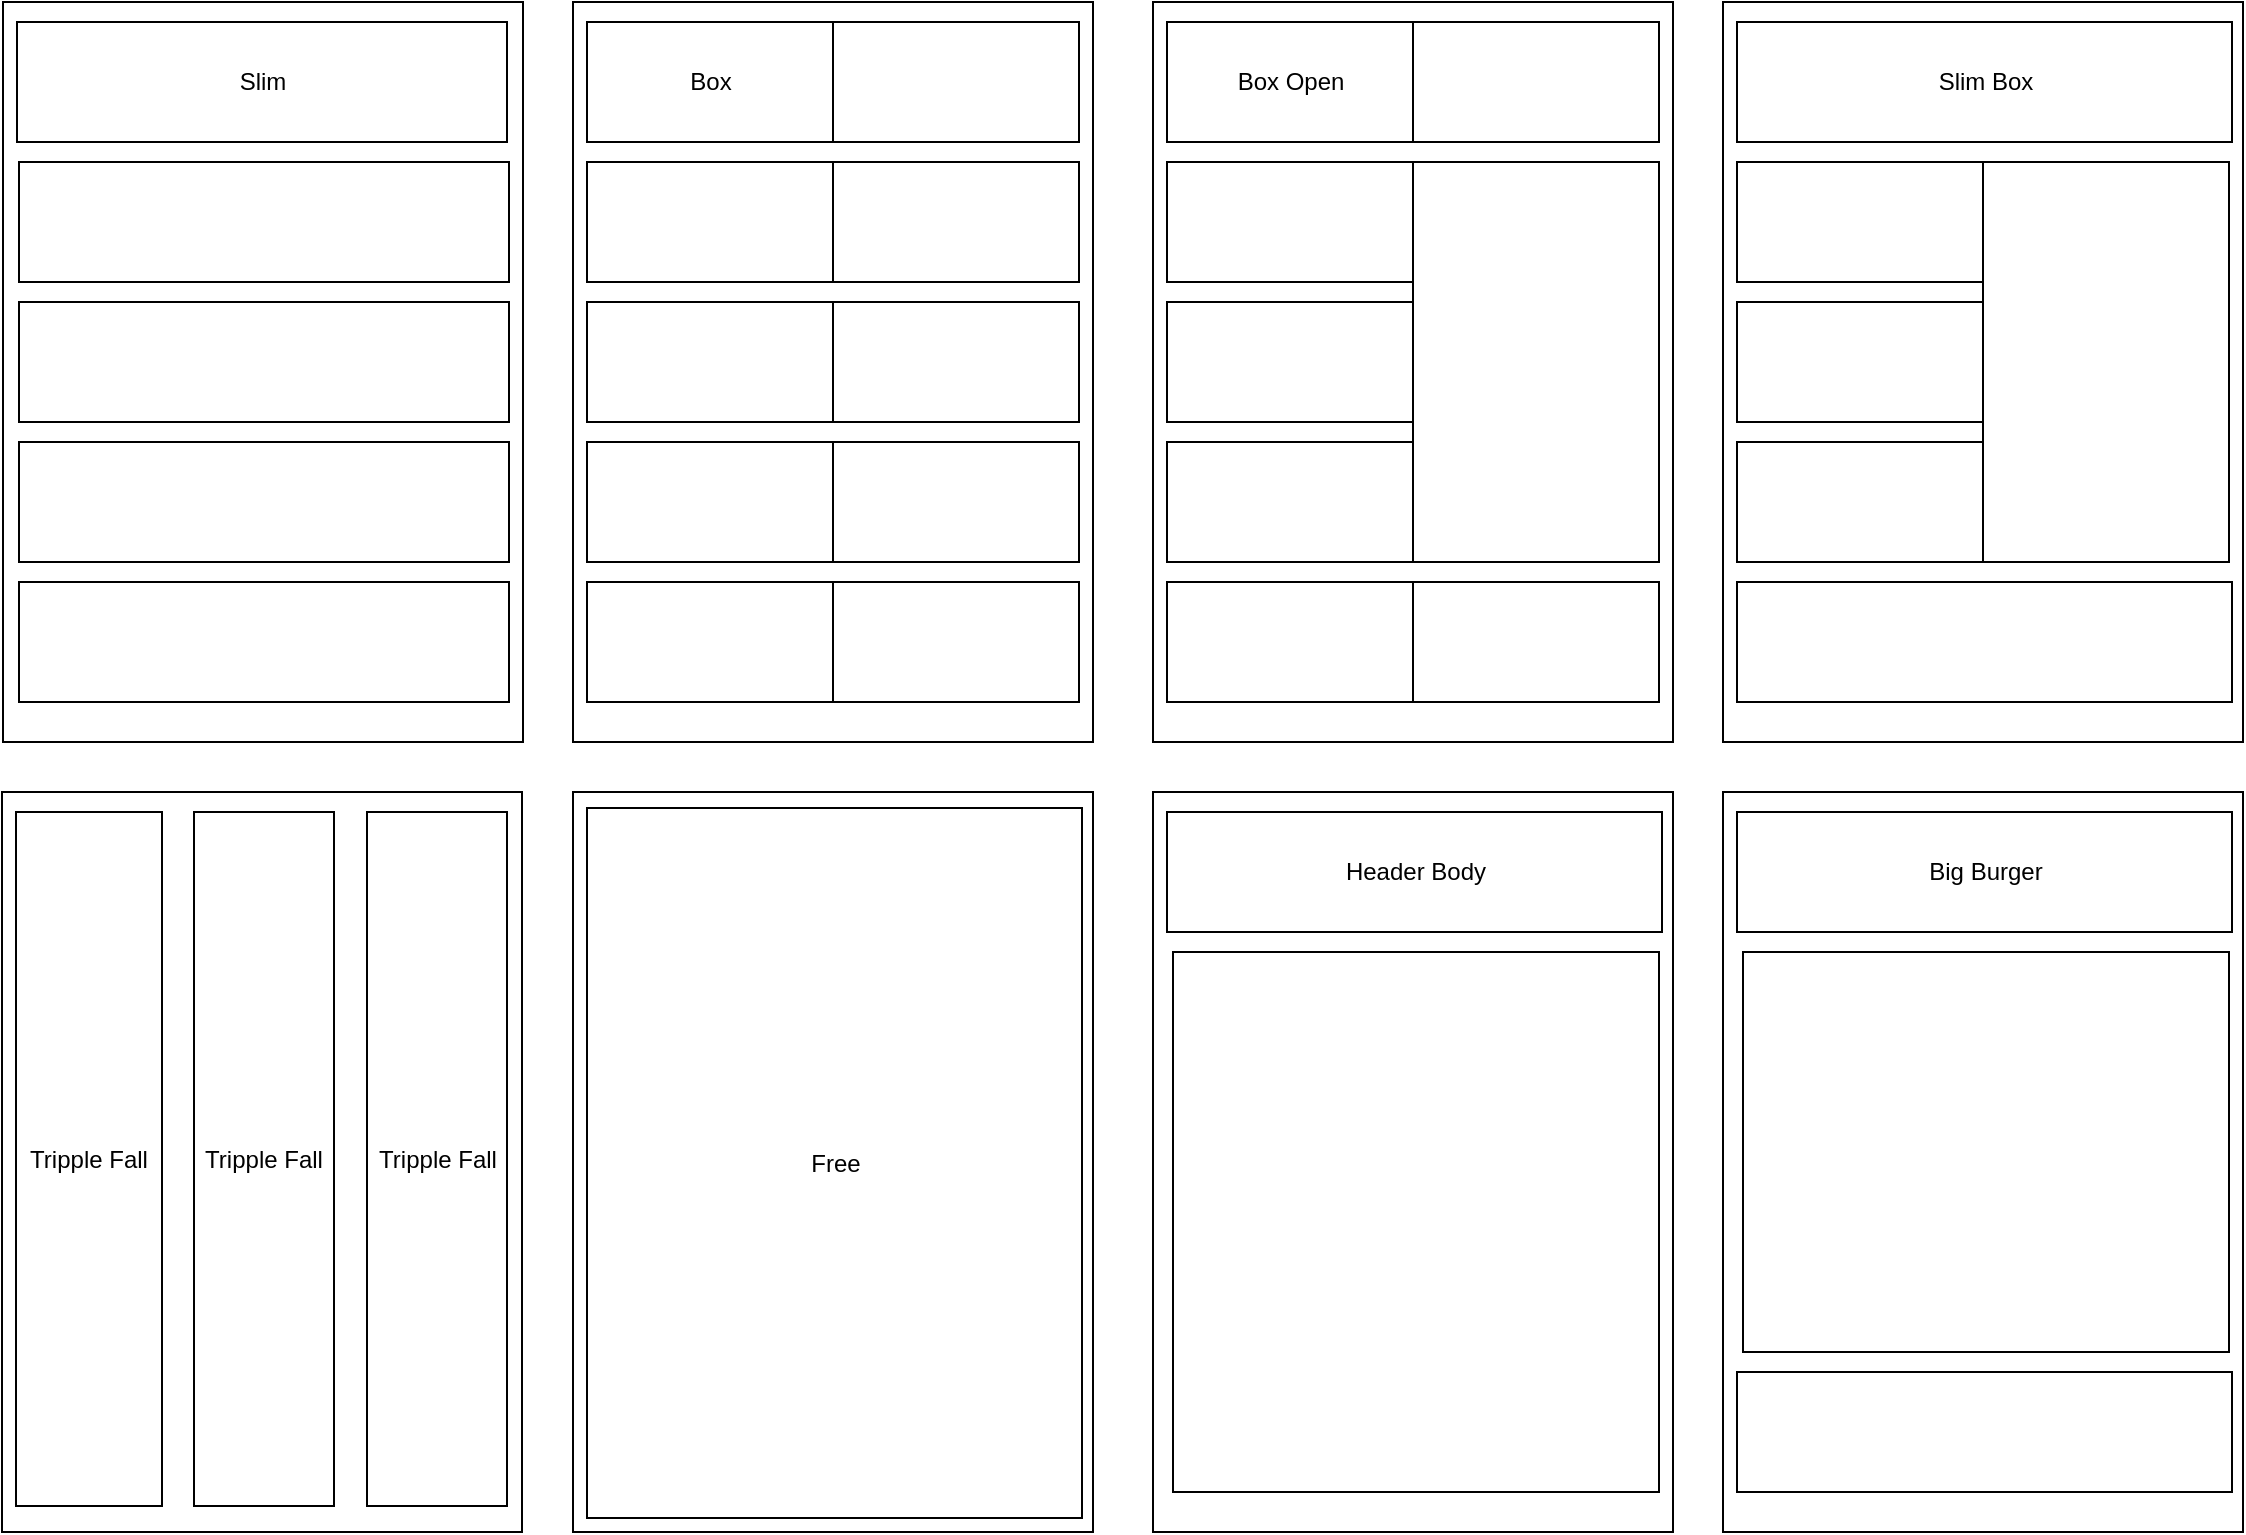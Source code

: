 <mxfile version="24.7.6">
  <diagram name="Page-1" id="vmvR3XIGJkem8xgLWlhe">
    <mxGraphModel dx="1826" dy="800" grid="1" gridSize="10" guides="1" tooltips="1" connect="1" arrows="1" fold="1" page="1" pageScale="1" pageWidth="850" pageHeight="1100" math="0" shadow="0">
      <root>
        <mxCell id="0" />
        <mxCell id="1" parent="0" />
        <mxCell id="bVMmN0nAPsnXtXHBvSzf-1" value="" style="rounded=0;whiteSpace=wrap;html=1;" parent="1" vertex="1">
          <mxGeometry x="250.5" y="168" width="260" height="370" as="geometry" />
        </mxCell>
        <mxCell id="bVMmN0nAPsnXtXHBvSzf-2" value="Slim" style="rounded=0;whiteSpace=wrap;html=1;" parent="1" vertex="1">
          <mxGeometry x="257.5" y="178" width="245" height="60" as="geometry" />
        </mxCell>
        <mxCell id="bVMmN0nAPsnXtXHBvSzf-3" value="" style="rounded=0;whiteSpace=wrap;html=1;" parent="1" vertex="1">
          <mxGeometry x="258.5" y="248" width="245" height="60" as="geometry" />
        </mxCell>
        <mxCell id="bVMmN0nAPsnXtXHBvSzf-4" value="" style="rounded=0;whiteSpace=wrap;html=1;" parent="1" vertex="1">
          <mxGeometry x="258.5" y="318" width="245" height="60" as="geometry" />
        </mxCell>
        <mxCell id="bVMmN0nAPsnXtXHBvSzf-5" value="" style="rounded=0;whiteSpace=wrap;html=1;" parent="1" vertex="1">
          <mxGeometry x="258.5" y="388" width="245" height="60" as="geometry" />
        </mxCell>
        <mxCell id="bVMmN0nAPsnXtXHBvSzf-6" value="" style="rounded=0;whiteSpace=wrap;html=1;" parent="1" vertex="1">
          <mxGeometry x="258.5" y="458" width="245" height="60" as="geometry" />
        </mxCell>
        <mxCell id="bVMmN0nAPsnXtXHBvSzf-7" value="" style="rounded=0;whiteSpace=wrap;html=1;" parent="1" vertex="1">
          <mxGeometry x="535.5" y="168" width="260" height="370" as="geometry" />
        </mxCell>
        <mxCell id="bVMmN0nAPsnXtXHBvSzf-8" value="Box" style="rounded=0;whiteSpace=wrap;html=1;" parent="1" vertex="1">
          <mxGeometry x="542.5" y="178" width="123" height="60" as="geometry" />
        </mxCell>
        <mxCell id="bVMmN0nAPsnXtXHBvSzf-9" value="" style="rounded=0;whiteSpace=wrap;html=1;" parent="1" vertex="1">
          <mxGeometry x="665.5" y="178" width="123" height="60" as="geometry" />
        </mxCell>
        <mxCell id="bVMmN0nAPsnXtXHBvSzf-10" value="" style="rounded=0;whiteSpace=wrap;html=1;" parent="1" vertex="1">
          <mxGeometry x="542.5" y="248" width="123" height="60" as="geometry" />
        </mxCell>
        <mxCell id="bVMmN0nAPsnXtXHBvSzf-11" value="" style="rounded=0;whiteSpace=wrap;html=1;" parent="1" vertex="1">
          <mxGeometry x="665.5" y="248" width="123" height="60" as="geometry" />
        </mxCell>
        <mxCell id="bVMmN0nAPsnXtXHBvSzf-12" value="" style="rounded=0;whiteSpace=wrap;html=1;" parent="1" vertex="1">
          <mxGeometry x="542.5" y="318" width="123" height="60" as="geometry" />
        </mxCell>
        <mxCell id="bVMmN0nAPsnXtXHBvSzf-13" value="" style="rounded=0;whiteSpace=wrap;html=1;" parent="1" vertex="1">
          <mxGeometry x="665.5" y="318" width="123" height="60" as="geometry" />
        </mxCell>
        <mxCell id="bVMmN0nAPsnXtXHBvSzf-14" value="" style="rounded=0;whiteSpace=wrap;html=1;" parent="1" vertex="1">
          <mxGeometry x="542.5" y="388" width="123" height="60" as="geometry" />
        </mxCell>
        <mxCell id="bVMmN0nAPsnXtXHBvSzf-15" value="" style="rounded=0;whiteSpace=wrap;html=1;" parent="1" vertex="1">
          <mxGeometry x="665.5" y="388" width="123" height="60" as="geometry" />
        </mxCell>
        <mxCell id="bVMmN0nAPsnXtXHBvSzf-16" value="" style="rounded=0;whiteSpace=wrap;html=1;" parent="1" vertex="1">
          <mxGeometry x="542.5" y="458" width="123" height="60" as="geometry" />
        </mxCell>
        <mxCell id="bVMmN0nAPsnXtXHBvSzf-17" value="" style="rounded=0;whiteSpace=wrap;html=1;" parent="1" vertex="1">
          <mxGeometry x="665.5" y="458" width="123" height="60" as="geometry" />
        </mxCell>
        <mxCell id="bVMmN0nAPsnXtXHBvSzf-18" value="" style="rounded=0;whiteSpace=wrap;html=1;" parent="1" vertex="1">
          <mxGeometry x="825.5" y="168" width="260" height="370" as="geometry" />
        </mxCell>
        <mxCell id="bVMmN0nAPsnXtXHBvSzf-19" value="Box Open" style="rounded=0;whiteSpace=wrap;html=1;" parent="1" vertex="1">
          <mxGeometry x="832.5" y="178" width="123" height="60" as="geometry" />
        </mxCell>
        <mxCell id="bVMmN0nAPsnXtXHBvSzf-20" value="" style="rounded=0;whiteSpace=wrap;html=1;" parent="1" vertex="1">
          <mxGeometry x="955.5" y="178" width="123" height="60" as="geometry" />
        </mxCell>
        <mxCell id="bVMmN0nAPsnXtXHBvSzf-21" value="" style="rounded=0;whiteSpace=wrap;html=1;" parent="1" vertex="1">
          <mxGeometry x="832.5" y="248" width="123" height="60" as="geometry" />
        </mxCell>
        <mxCell id="bVMmN0nAPsnXtXHBvSzf-22" value="" style="rounded=0;whiteSpace=wrap;html=1;" parent="1" vertex="1">
          <mxGeometry x="832.5" y="318" width="123" height="60" as="geometry" />
        </mxCell>
        <mxCell id="bVMmN0nAPsnXtXHBvSzf-23" value="" style="rounded=0;whiteSpace=wrap;html=1;" parent="1" vertex="1">
          <mxGeometry x="832.5" y="388" width="123" height="60" as="geometry" />
        </mxCell>
        <mxCell id="bVMmN0nAPsnXtXHBvSzf-24" value="" style="rounded=0;whiteSpace=wrap;html=1;" parent="1" vertex="1">
          <mxGeometry x="955.5" y="248" width="123" height="200" as="geometry" />
        </mxCell>
        <mxCell id="bVMmN0nAPsnXtXHBvSzf-25" value="" style="rounded=0;whiteSpace=wrap;html=1;" parent="1" vertex="1">
          <mxGeometry x="832.5" y="458" width="123" height="60" as="geometry" />
        </mxCell>
        <mxCell id="bVMmN0nAPsnXtXHBvSzf-26" value="" style="rounded=0;whiteSpace=wrap;html=1;" parent="1" vertex="1">
          <mxGeometry x="955.5" y="458" width="123" height="60" as="geometry" />
        </mxCell>
        <mxCell id="bVMmN0nAPsnXtXHBvSzf-27" value="" style="rounded=0;whiteSpace=wrap;html=1;" parent="1" vertex="1">
          <mxGeometry x="250" y="563" width="260" height="370" as="geometry" />
        </mxCell>
        <mxCell id="bVMmN0nAPsnXtXHBvSzf-28" value="Tripple Fall" style="rounded=0;whiteSpace=wrap;html=1;" parent="1" vertex="1">
          <mxGeometry x="257" y="573" width="73" height="347" as="geometry" />
        </mxCell>
        <mxCell id="bVMmN0nAPsnXtXHBvSzf-38" value="" style="rounded=0;whiteSpace=wrap;html=1;" parent="1" vertex="1">
          <mxGeometry x="825.5" y="563" width="260" height="370" as="geometry" />
        </mxCell>
        <mxCell id="bVMmN0nAPsnXtXHBvSzf-39" value="Header Body" style="rounded=0;whiteSpace=wrap;html=1;" parent="1" vertex="1">
          <mxGeometry x="832.5" y="573" width="247.5" height="60" as="geometry" />
        </mxCell>
        <mxCell id="bVMmN0nAPsnXtXHBvSzf-40" value="" style="rounded=0;whiteSpace=wrap;html=1;" parent="1" vertex="1">
          <mxGeometry x="835.5" y="643" width="243" height="270" as="geometry" />
        </mxCell>
        <mxCell id="bVMmN0nAPsnXtXHBvSzf-41" value="" style="rounded=0;whiteSpace=wrap;html=1;" parent="1" vertex="1">
          <mxGeometry x="1110.5" y="168" width="260" height="370" as="geometry" />
        </mxCell>
        <mxCell id="bVMmN0nAPsnXtXHBvSzf-42" value="Slim Box" style="rounded=0;whiteSpace=wrap;html=1;" parent="1" vertex="1">
          <mxGeometry x="1117.5" y="178" width="247.5" height="60" as="geometry" />
        </mxCell>
        <mxCell id="bVMmN0nAPsnXtXHBvSzf-43" value="" style="rounded=0;whiteSpace=wrap;html=1;" parent="1" vertex="1">
          <mxGeometry x="1117.5" y="248" width="123" height="60" as="geometry" />
        </mxCell>
        <mxCell id="bVMmN0nAPsnXtXHBvSzf-44" value="" style="rounded=0;whiteSpace=wrap;html=1;" parent="1" vertex="1">
          <mxGeometry x="1117.5" y="318" width="123" height="60" as="geometry" />
        </mxCell>
        <mxCell id="bVMmN0nAPsnXtXHBvSzf-45" value="" style="rounded=0;whiteSpace=wrap;html=1;" parent="1" vertex="1">
          <mxGeometry x="1117.5" y="388" width="123" height="60" as="geometry" />
        </mxCell>
        <mxCell id="bVMmN0nAPsnXtXHBvSzf-46" value="" style="rounded=0;whiteSpace=wrap;html=1;" parent="1" vertex="1">
          <mxGeometry x="1240.5" y="248" width="123" height="200" as="geometry" />
        </mxCell>
        <mxCell id="bVMmN0nAPsnXtXHBvSzf-47" value="" style="rounded=0;whiteSpace=wrap;html=1;" parent="1" vertex="1">
          <mxGeometry x="1117.5" y="458" width="247.5" height="60" as="geometry" />
        </mxCell>
        <mxCell id="bVMmN0nAPsnXtXHBvSzf-48" value="" style="rounded=0;whiteSpace=wrap;html=1;" parent="1" vertex="1">
          <mxGeometry x="1110.5" y="563" width="260" height="370" as="geometry" />
        </mxCell>
        <mxCell id="bVMmN0nAPsnXtXHBvSzf-49" value="Big Burger" style="rounded=0;whiteSpace=wrap;html=1;" parent="1" vertex="1">
          <mxGeometry x="1117.5" y="573" width="247.5" height="60" as="geometry" />
        </mxCell>
        <mxCell id="bVMmN0nAPsnXtXHBvSzf-50" value="" style="rounded=0;whiteSpace=wrap;html=1;" parent="1" vertex="1">
          <mxGeometry x="1120.5" y="643" width="243" height="200" as="geometry" />
        </mxCell>
        <mxCell id="bVMmN0nAPsnXtXHBvSzf-51" value="" style="rounded=0;whiteSpace=wrap;html=1;" parent="1" vertex="1">
          <mxGeometry x="1117.5" y="853" width="247.5" height="60" as="geometry" />
        </mxCell>
        <mxCell id="bVMmN0nAPsnXtXHBvSzf-52" value="" style="rounded=0;whiteSpace=wrap;html=1;" parent="1" vertex="1">
          <mxGeometry x="535.5" y="563" width="260" height="370" as="geometry" />
        </mxCell>
        <mxCell id="bVMmN0nAPsnXtXHBvSzf-53" value="Free" style="rounded=0;whiteSpace=wrap;html=1;" parent="1" vertex="1">
          <mxGeometry x="542.5" y="571" width="247.5" height="355" as="geometry" />
        </mxCell>
        <mxCell id="bVMmN0nAPsnXtXHBvSzf-55" value="Tripple Fall" style="rounded=0;whiteSpace=wrap;html=1;" parent="1" vertex="1">
          <mxGeometry x="346" y="573" width="70" height="347" as="geometry" />
        </mxCell>
        <mxCell id="bVMmN0nAPsnXtXHBvSzf-56" value="Tripple Fall" style="rounded=0;whiteSpace=wrap;html=1;" parent="1" vertex="1">
          <mxGeometry x="432.5" y="573" width="70" height="347" as="geometry" />
        </mxCell>
      </root>
    </mxGraphModel>
  </diagram>
</mxfile>
